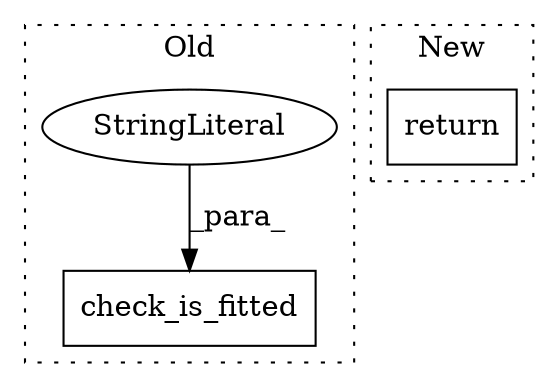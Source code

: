 digraph G {
subgraph cluster0 {
1 [label="check_is_fitted" a="32" s="607,636" l="16,1" shape="box"];
3 [label="StringLiteral" a="45" s="632" l="4" shape="ellipse"];
label = "Old";
style="dotted";
}
subgraph cluster1 {
2 [label="return" a="41" s="600" l="7" shape="box"];
label = "New";
style="dotted";
}
3 -> 1 [label="_para_"];
}